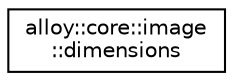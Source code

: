 digraph "Graphical Class Hierarchy"
{
  edge [fontname="Helvetica",fontsize="10",labelfontname="Helvetica",labelfontsize="10"];
  node [fontname="Helvetica",fontsize="10",shape=record];
  rankdir="LR";
  Node1 [label="alloy::core::image\l::dimensions",height=0.2,width=0.4,color="black", fillcolor="white", style="filled",URL="$d9/d8f/classalloy_1_1core_1_1image.html#d8/d33/structalloy_1_1core_1_1image_1_1dimensions"];
}
